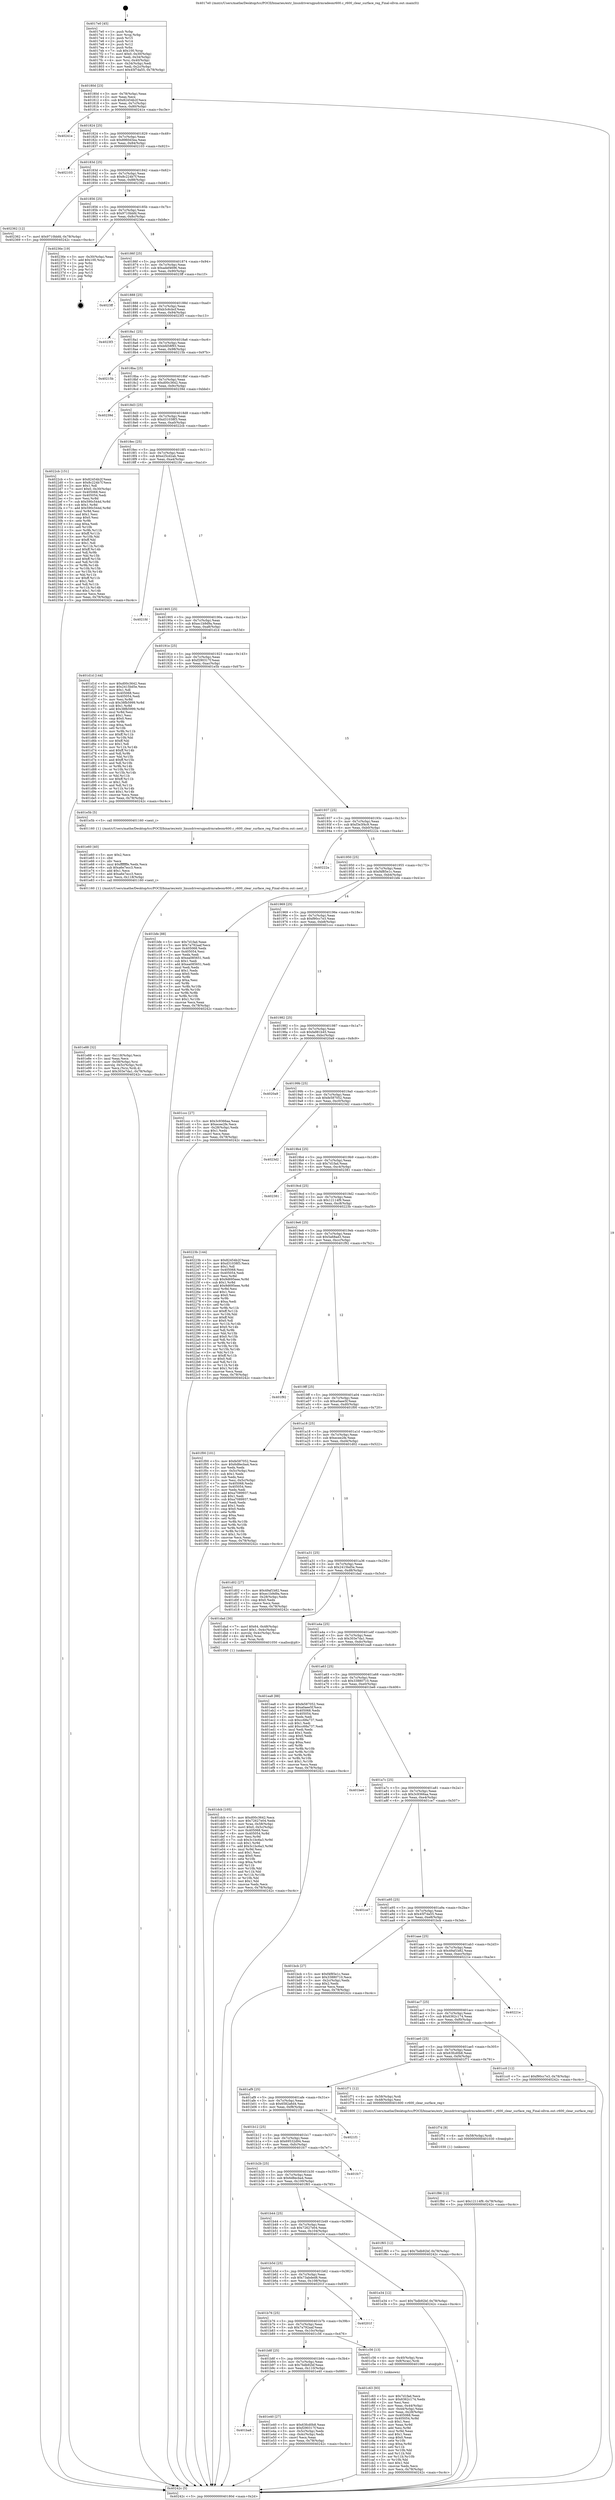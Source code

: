 digraph "0x4017e0" {
  label = "0x4017e0 (/mnt/c/Users/mathe/Desktop/tcc/POCII/binaries/extr_linuxdriversgpudrmradeonr600.c_r600_clear_surface_reg_Final-ollvm.out::main(0))"
  labelloc = "t"
  node[shape=record]

  Entry [label="",width=0.3,height=0.3,shape=circle,fillcolor=black,style=filled]
  "0x40180d" [label="{
     0x40180d [23]\l
     | [instrs]\l
     &nbsp;&nbsp;0x40180d \<+3\>: mov -0x78(%rbp),%eax\l
     &nbsp;&nbsp;0x401810 \<+2\>: mov %eax,%ecx\l
     &nbsp;&nbsp;0x401812 \<+6\>: sub $0x82454b2f,%ecx\l
     &nbsp;&nbsp;0x401818 \<+3\>: mov %eax,-0x7c(%rbp)\l
     &nbsp;&nbsp;0x40181b \<+3\>: mov %ecx,-0x80(%rbp)\l
     &nbsp;&nbsp;0x40181e \<+6\>: je 000000000040241e \<main+0xc3e\>\l
  }"]
  "0x40241e" [label="{
     0x40241e\l
  }", style=dashed]
  "0x401824" [label="{
     0x401824 [25]\l
     | [instrs]\l
     &nbsp;&nbsp;0x401824 \<+5\>: jmp 0000000000401829 \<main+0x49\>\l
     &nbsp;&nbsp;0x401829 \<+3\>: mov -0x7c(%rbp),%eax\l
     &nbsp;&nbsp;0x40182c \<+5\>: sub $0x8960d3ea,%eax\l
     &nbsp;&nbsp;0x401831 \<+6\>: mov %eax,-0x84(%rbp)\l
     &nbsp;&nbsp;0x401837 \<+6\>: je 0000000000402103 \<main+0x923\>\l
  }"]
  Exit [label="",width=0.3,height=0.3,shape=circle,fillcolor=black,style=filled,peripheries=2]
  "0x402103" [label="{
     0x402103\l
  }", style=dashed]
  "0x40183d" [label="{
     0x40183d [25]\l
     | [instrs]\l
     &nbsp;&nbsp;0x40183d \<+5\>: jmp 0000000000401842 \<main+0x62\>\l
     &nbsp;&nbsp;0x401842 \<+3\>: mov -0x7c(%rbp),%eax\l
     &nbsp;&nbsp;0x401845 \<+5\>: sub $0x8c224b7f,%eax\l
     &nbsp;&nbsp;0x40184a \<+6\>: mov %eax,-0x88(%rbp)\l
     &nbsp;&nbsp;0x401850 \<+6\>: je 0000000000402362 \<main+0xb82\>\l
  }"]
  "0x401f86" [label="{
     0x401f86 [12]\l
     | [instrs]\l
     &nbsp;&nbsp;0x401f86 \<+7\>: movl $0x12114f9,-0x78(%rbp)\l
     &nbsp;&nbsp;0x401f8d \<+5\>: jmp 000000000040242c \<main+0xc4c\>\l
  }"]
  "0x402362" [label="{
     0x402362 [12]\l
     | [instrs]\l
     &nbsp;&nbsp;0x402362 \<+7\>: movl $0x9710bbfd,-0x78(%rbp)\l
     &nbsp;&nbsp;0x402369 \<+5\>: jmp 000000000040242c \<main+0xc4c\>\l
  }"]
  "0x401856" [label="{
     0x401856 [25]\l
     | [instrs]\l
     &nbsp;&nbsp;0x401856 \<+5\>: jmp 000000000040185b \<main+0x7b\>\l
     &nbsp;&nbsp;0x40185b \<+3\>: mov -0x7c(%rbp),%eax\l
     &nbsp;&nbsp;0x40185e \<+5\>: sub $0x9710bbfd,%eax\l
     &nbsp;&nbsp;0x401863 \<+6\>: mov %eax,-0x8c(%rbp)\l
     &nbsp;&nbsp;0x401869 \<+6\>: je 000000000040236e \<main+0xb8e\>\l
  }"]
  "0x401f7d" [label="{
     0x401f7d [9]\l
     | [instrs]\l
     &nbsp;&nbsp;0x401f7d \<+4\>: mov -0x58(%rbp),%rdi\l
     &nbsp;&nbsp;0x401f81 \<+5\>: call 0000000000401030 \<free@plt\>\l
     | [calls]\l
     &nbsp;&nbsp;0x401030 \{1\} (unknown)\l
  }"]
  "0x40236e" [label="{
     0x40236e [19]\l
     | [instrs]\l
     &nbsp;&nbsp;0x40236e \<+3\>: mov -0x30(%rbp),%eax\l
     &nbsp;&nbsp;0x402371 \<+7\>: add $0x100,%rsp\l
     &nbsp;&nbsp;0x402378 \<+1\>: pop %rbx\l
     &nbsp;&nbsp;0x402379 \<+2\>: pop %r12\l
     &nbsp;&nbsp;0x40237b \<+2\>: pop %r14\l
     &nbsp;&nbsp;0x40237d \<+2\>: pop %r15\l
     &nbsp;&nbsp;0x40237f \<+1\>: pop %rbp\l
     &nbsp;&nbsp;0x402380 \<+1\>: ret\l
  }"]
  "0x40186f" [label="{
     0x40186f [25]\l
     | [instrs]\l
     &nbsp;&nbsp;0x40186f \<+5\>: jmp 0000000000401874 \<main+0x94\>\l
     &nbsp;&nbsp;0x401874 \<+3\>: mov -0x7c(%rbp),%eax\l
     &nbsp;&nbsp;0x401877 \<+5\>: sub $0xadef4696,%eax\l
     &nbsp;&nbsp;0x40187c \<+6\>: mov %eax,-0x90(%rbp)\l
     &nbsp;&nbsp;0x401882 \<+6\>: je 00000000004023ff \<main+0xc1f\>\l
  }"]
  "0x401e88" [label="{
     0x401e88 [32]\l
     | [instrs]\l
     &nbsp;&nbsp;0x401e88 \<+6\>: mov -0x118(%rbp),%ecx\l
     &nbsp;&nbsp;0x401e8e \<+3\>: imul %eax,%ecx\l
     &nbsp;&nbsp;0x401e91 \<+4\>: mov -0x58(%rbp),%rsi\l
     &nbsp;&nbsp;0x401e95 \<+4\>: movslq -0x5c(%rbp),%rdi\l
     &nbsp;&nbsp;0x401e99 \<+3\>: mov %ecx,(%rsi,%rdi,4)\l
     &nbsp;&nbsp;0x401e9c \<+7\>: movl $0x303e7da1,-0x78(%rbp)\l
     &nbsp;&nbsp;0x401ea3 \<+5\>: jmp 000000000040242c \<main+0xc4c\>\l
  }"]
  "0x4023ff" [label="{
     0x4023ff\l
  }", style=dashed]
  "0x401888" [label="{
     0x401888 [25]\l
     | [instrs]\l
     &nbsp;&nbsp;0x401888 \<+5\>: jmp 000000000040188d \<main+0xad\>\l
     &nbsp;&nbsp;0x40188d \<+3\>: mov -0x7c(%rbp),%eax\l
     &nbsp;&nbsp;0x401890 \<+5\>: sub $0xb3c6cbcf,%eax\l
     &nbsp;&nbsp;0x401895 \<+6\>: mov %eax,-0x94(%rbp)\l
     &nbsp;&nbsp;0x40189b \<+6\>: je 00000000004023f3 \<main+0xc13\>\l
  }"]
  "0x401e60" [label="{
     0x401e60 [40]\l
     | [instrs]\l
     &nbsp;&nbsp;0x401e60 \<+5\>: mov $0x2,%ecx\l
     &nbsp;&nbsp;0x401e65 \<+1\>: cltd\l
     &nbsp;&nbsp;0x401e66 \<+2\>: idiv %ecx\l
     &nbsp;&nbsp;0x401e68 \<+6\>: imul $0xfffffffe,%edx,%ecx\l
     &nbsp;&nbsp;0x401e6e \<+6\>: sub $0xa6e7ecc3,%ecx\l
     &nbsp;&nbsp;0x401e74 \<+3\>: add $0x1,%ecx\l
     &nbsp;&nbsp;0x401e77 \<+6\>: add $0xa6e7ecc3,%ecx\l
     &nbsp;&nbsp;0x401e7d \<+6\>: mov %ecx,-0x118(%rbp)\l
     &nbsp;&nbsp;0x401e83 \<+5\>: call 0000000000401160 \<next_i\>\l
     | [calls]\l
     &nbsp;&nbsp;0x401160 \{1\} (/mnt/c/Users/mathe/Desktop/tcc/POCII/binaries/extr_linuxdriversgpudrmradeonr600.c_r600_clear_surface_reg_Final-ollvm.out::next_i)\l
  }"]
  "0x4023f3" [label="{
     0x4023f3\l
  }", style=dashed]
  "0x4018a1" [label="{
     0x4018a1 [25]\l
     | [instrs]\l
     &nbsp;&nbsp;0x4018a1 \<+5\>: jmp 00000000004018a6 \<main+0xc6\>\l
     &nbsp;&nbsp;0x4018a6 \<+3\>: mov -0x7c(%rbp),%eax\l
     &nbsp;&nbsp;0x4018a9 \<+5\>: sub $0xbfd58f93,%eax\l
     &nbsp;&nbsp;0x4018ae \<+6\>: mov %eax,-0x98(%rbp)\l
     &nbsp;&nbsp;0x4018b4 \<+6\>: je 000000000040215b \<main+0x97b\>\l
  }"]
  "0x401ba8" [label="{
     0x401ba8\l
  }", style=dashed]
  "0x40215b" [label="{
     0x40215b\l
  }", style=dashed]
  "0x4018ba" [label="{
     0x4018ba [25]\l
     | [instrs]\l
     &nbsp;&nbsp;0x4018ba \<+5\>: jmp 00000000004018bf \<main+0xdf\>\l
     &nbsp;&nbsp;0x4018bf \<+3\>: mov -0x7c(%rbp),%eax\l
     &nbsp;&nbsp;0x4018c2 \<+5\>: sub $0xd00c3642,%eax\l
     &nbsp;&nbsp;0x4018c7 \<+6\>: mov %eax,-0x9c(%rbp)\l
     &nbsp;&nbsp;0x4018cd \<+6\>: je 000000000040239d \<main+0xbbd\>\l
  }"]
  "0x401e40" [label="{
     0x401e40 [27]\l
     | [instrs]\l
     &nbsp;&nbsp;0x401e40 \<+5\>: mov $0x63fcd0b8,%eax\l
     &nbsp;&nbsp;0x401e45 \<+5\>: mov $0xf290317f,%ecx\l
     &nbsp;&nbsp;0x401e4a \<+3\>: mov -0x5c(%rbp),%edx\l
     &nbsp;&nbsp;0x401e4d \<+3\>: cmp -0x4c(%rbp),%edx\l
     &nbsp;&nbsp;0x401e50 \<+3\>: cmovl %ecx,%eax\l
     &nbsp;&nbsp;0x401e53 \<+3\>: mov %eax,-0x78(%rbp)\l
     &nbsp;&nbsp;0x401e56 \<+5\>: jmp 000000000040242c \<main+0xc4c\>\l
  }"]
  "0x40239d" [label="{
     0x40239d\l
  }", style=dashed]
  "0x4018d3" [label="{
     0x4018d3 [25]\l
     | [instrs]\l
     &nbsp;&nbsp;0x4018d3 \<+5\>: jmp 00000000004018d8 \<main+0xf8\>\l
     &nbsp;&nbsp;0x4018d8 \<+3\>: mov -0x7c(%rbp),%eax\l
     &nbsp;&nbsp;0x4018db \<+5\>: sub $0xd31038f3,%eax\l
     &nbsp;&nbsp;0x4018e0 \<+6\>: mov %eax,-0xa0(%rbp)\l
     &nbsp;&nbsp;0x4018e6 \<+6\>: je 00000000004022cb \<main+0xaeb\>\l
  }"]
  "0x401dcb" [label="{
     0x401dcb [105]\l
     | [instrs]\l
     &nbsp;&nbsp;0x401dcb \<+5\>: mov $0xd00c3642,%ecx\l
     &nbsp;&nbsp;0x401dd0 \<+5\>: mov $0x72627e04,%edx\l
     &nbsp;&nbsp;0x401dd5 \<+4\>: mov %rax,-0x58(%rbp)\l
     &nbsp;&nbsp;0x401dd9 \<+7\>: movl $0x0,-0x5c(%rbp)\l
     &nbsp;&nbsp;0x401de0 \<+7\>: mov 0x405068,%esi\l
     &nbsp;&nbsp;0x401de7 \<+8\>: mov 0x405054,%r8d\l
     &nbsp;&nbsp;0x401def \<+3\>: mov %esi,%r9d\l
     &nbsp;&nbsp;0x401df2 \<+7\>: sub $0x3c1bc6a3,%r9d\l
     &nbsp;&nbsp;0x401df9 \<+4\>: sub $0x1,%r9d\l
     &nbsp;&nbsp;0x401dfd \<+7\>: add $0x3c1bc6a3,%r9d\l
     &nbsp;&nbsp;0x401e04 \<+4\>: imul %r9d,%esi\l
     &nbsp;&nbsp;0x401e08 \<+3\>: and $0x1,%esi\l
     &nbsp;&nbsp;0x401e0b \<+3\>: cmp $0x0,%esi\l
     &nbsp;&nbsp;0x401e0e \<+4\>: sete %r10b\l
     &nbsp;&nbsp;0x401e12 \<+4\>: cmp $0xa,%r8d\l
     &nbsp;&nbsp;0x401e16 \<+4\>: setl %r11b\l
     &nbsp;&nbsp;0x401e1a \<+3\>: mov %r10b,%bl\l
     &nbsp;&nbsp;0x401e1d \<+3\>: and %r11b,%bl\l
     &nbsp;&nbsp;0x401e20 \<+3\>: xor %r11b,%r10b\l
     &nbsp;&nbsp;0x401e23 \<+3\>: or %r10b,%bl\l
     &nbsp;&nbsp;0x401e26 \<+3\>: test $0x1,%bl\l
     &nbsp;&nbsp;0x401e29 \<+3\>: cmovne %edx,%ecx\l
     &nbsp;&nbsp;0x401e2c \<+3\>: mov %ecx,-0x78(%rbp)\l
     &nbsp;&nbsp;0x401e2f \<+5\>: jmp 000000000040242c \<main+0xc4c\>\l
  }"]
  "0x4022cb" [label="{
     0x4022cb [151]\l
     | [instrs]\l
     &nbsp;&nbsp;0x4022cb \<+5\>: mov $0x82454b2f,%eax\l
     &nbsp;&nbsp;0x4022d0 \<+5\>: mov $0x8c224b7f,%ecx\l
     &nbsp;&nbsp;0x4022d5 \<+2\>: mov $0x1,%dl\l
     &nbsp;&nbsp;0x4022d7 \<+7\>: movl $0x0,-0x30(%rbp)\l
     &nbsp;&nbsp;0x4022de \<+7\>: mov 0x405068,%esi\l
     &nbsp;&nbsp;0x4022e5 \<+7\>: mov 0x405054,%edi\l
     &nbsp;&nbsp;0x4022ec \<+3\>: mov %esi,%r8d\l
     &nbsp;&nbsp;0x4022ef \<+7\>: sub $0x590c544d,%r8d\l
     &nbsp;&nbsp;0x4022f6 \<+4\>: sub $0x1,%r8d\l
     &nbsp;&nbsp;0x4022fa \<+7\>: add $0x590c544d,%r8d\l
     &nbsp;&nbsp;0x402301 \<+4\>: imul %r8d,%esi\l
     &nbsp;&nbsp;0x402305 \<+3\>: and $0x1,%esi\l
     &nbsp;&nbsp;0x402308 \<+3\>: cmp $0x0,%esi\l
     &nbsp;&nbsp;0x40230b \<+4\>: sete %r9b\l
     &nbsp;&nbsp;0x40230f \<+3\>: cmp $0xa,%edi\l
     &nbsp;&nbsp;0x402312 \<+4\>: setl %r10b\l
     &nbsp;&nbsp;0x402316 \<+3\>: mov %r9b,%r11b\l
     &nbsp;&nbsp;0x402319 \<+4\>: xor $0xff,%r11b\l
     &nbsp;&nbsp;0x40231d \<+3\>: mov %r10b,%bl\l
     &nbsp;&nbsp;0x402320 \<+3\>: xor $0xff,%bl\l
     &nbsp;&nbsp;0x402323 \<+3\>: xor $0x1,%dl\l
     &nbsp;&nbsp;0x402326 \<+3\>: mov %r11b,%r14b\l
     &nbsp;&nbsp;0x402329 \<+4\>: and $0xff,%r14b\l
     &nbsp;&nbsp;0x40232d \<+3\>: and %dl,%r9b\l
     &nbsp;&nbsp;0x402330 \<+3\>: mov %bl,%r15b\l
     &nbsp;&nbsp;0x402333 \<+4\>: and $0xff,%r15b\l
     &nbsp;&nbsp;0x402337 \<+3\>: and %dl,%r10b\l
     &nbsp;&nbsp;0x40233a \<+3\>: or %r9b,%r14b\l
     &nbsp;&nbsp;0x40233d \<+3\>: or %r10b,%r15b\l
     &nbsp;&nbsp;0x402340 \<+3\>: xor %r15b,%r14b\l
     &nbsp;&nbsp;0x402343 \<+3\>: or %bl,%r11b\l
     &nbsp;&nbsp;0x402346 \<+4\>: xor $0xff,%r11b\l
     &nbsp;&nbsp;0x40234a \<+3\>: or $0x1,%dl\l
     &nbsp;&nbsp;0x40234d \<+3\>: and %dl,%r11b\l
     &nbsp;&nbsp;0x402350 \<+3\>: or %r11b,%r14b\l
     &nbsp;&nbsp;0x402353 \<+4\>: test $0x1,%r14b\l
     &nbsp;&nbsp;0x402357 \<+3\>: cmovne %ecx,%eax\l
     &nbsp;&nbsp;0x40235a \<+3\>: mov %eax,-0x78(%rbp)\l
     &nbsp;&nbsp;0x40235d \<+5\>: jmp 000000000040242c \<main+0xc4c\>\l
  }"]
  "0x4018ec" [label="{
     0x4018ec [25]\l
     | [instrs]\l
     &nbsp;&nbsp;0x4018ec \<+5\>: jmp 00000000004018f1 \<main+0x111\>\l
     &nbsp;&nbsp;0x4018f1 \<+3\>: mov -0x7c(%rbp),%eax\l
     &nbsp;&nbsp;0x4018f4 \<+5\>: sub $0xe25cd2ab,%eax\l
     &nbsp;&nbsp;0x4018f9 \<+6\>: mov %eax,-0xa4(%rbp)\l
     &nbsp;&nbsp;0x4018ff \<+6\>: je 00000000004021fd \<main+0xa1d\>\l
  }"]
  "0x401c63" [label="{
     0x401c63 [93]\l
     | [instrs]\l
     &nbsp;&nbsp;0x401c63 \<+5\>: mov $0x7d1fad,%ecx\l
     &nbsp;&nbsp;0x401c68 \<+5\>: mov $0x6362c174,%edx\l
     &nbsp;&nbsp;0x401c6d \<+2\>: xor %esi,%esi\l
     &nbsp;&nbsp;0x401c6f \<+3\>: mov %eax,-0x44(%rbp)\l
     &nbsp;&nbsp;0x401c72 \<+3\>: mov -0x44(%rbp),%eax\l
     &nbsp;&nbsp;0x401c75 \<+3\>: mov %eax,-0x28(%rbp)\l
     &nbsp;&nbsp;0x401c78 \<+7\>: mov 0x405068,%eax\l
     &nbsp;&nbsp;0x401c7f \<+8\>: mov 0x405054,%r8d\l
     &nbsp;&nbsp;0x401c87 \<+3\>: sub $0x1,%esi\l
     &nbsp;&nbsp;0x401c8a \<+3\>: mov %eax,%r9d\l
     &nbsp;&nbsp;0x401c8d \<+3\>: add %esi,%r9d\l
     &nbsp;&nbsp;0x401c90 \<+4\>: imul %r9d,%eax\l
     &nbsp;&nbsp;0x401c94 \<+3\>: and $0x1,%eax\l
     &nbsp;&nbsp;0x401c97 \<+3\>: cmp $0x0,%eax\l
     &nbsp;&nbsp;0x401c9a \<+4\>: sete %r10b\l
     &nbsp;&nbsp;0x401c9e \<+4\>: cmp $0xa,%r8d\l
     &nbsp;&nbsp;0x401ca2 \<+4\>: setl %r11b\l
     &nbsp;&nbsp;0x401ca6 \<+3\>: mov %r10b,%bl\l
     &nbsp;&nbsp;0x401ca9 \<+3\>: and %r11b,%bl\l
     &nbsp;&nbsp;0x401cac \<+3\>: xor %r11b,%r10b\l
     &nbsp;&nbsp;0x401caf \<+3\>: or %r10b,%bl\l
     &nbsp;&nbsp;0x401cb2 \<+3\>: test $0x1,%bl\l
     &nbsp;&nbsp;0x401cb5 \<+3\>: cmovne %edx,%ecx\l
     &nbsp;&nbsp;0x401cb8 \<+3\>: mov %ecx,-0x78(%rbp)\l
     &nbsp;&nbsp;0x401cbb \<+5\>: jmp 000000000040242c \<main+0xc4c\>\l
  }"]
  "0x4021fd" [label="{
     0x4021fd\l
  }", style=dashed]
  "0x401905" [label="{
     0x401905 [25]\l
     | [instrs]\l
     &nbsp;&nbsp;0x401905 \<+5\>: jmp 000000000040190a \<main+0x12a\>\l
     &nbsp;&nbsp;0x40190a \<+3\>: mov -0x7c(%rbp),%eax\l
     &nbsp;&nbsp;0x40190d \<+5\>: sub $0xec1b9d9a,%eax\l
     &nbsp;&nbsp;0x401912 \<+6\>: mov %eax,-0xa8(%rbp)\l
     &nbsp;&nbsp;0x401918 \<+6\>: je 0000000000401d1d \<main+0x53d\>\l
  }"]
  "0x401b8f" [label="{
     0x401b8f [25]\l
     | [instrs]\l
     &nbsp;&nbsp;0x401b8f \<+5\>: jmp 0000000000401b94 \<main+0x3b4\>\l
     &nbsp;&nbsp;0x401b94 \<+3\>: mov -0x7c(%rbp),%eax\l
     &nbsp;&nbsp;0x401b97 \<+5\>: sub $0x7bdb92bf,%eax\l
     &nbsp;&nbsp;0x401b9c \<+6\>: mov %eax,-0x110(%rbp)\l
     &nbsp;&nbsp;0x401ba2 \<+6\>: je 0000000000401e40 \<main+0x660\>\l
  }"]
  "0x401d1d" [label="{
     0x401d1d [144]\l
     | [instrs]\l
     &nbsp;&nbsp;0x401d1d \<+5\>: mov $0xd00c3642,%eax\l
     &nbsp;&nbsp;0x401d22 \<+5\>: mov $0x2415bd5e,%ecx\l
     &nbsp;&nbsp;0x401d27 \<+2\>: mov $0x1,%dl\l
     &nbsp;&nbsp;0x401d29 \<+7\>: mov 0x405068,%esi\l
     &nbsp;&nbsp;0x401d30 \<+7\>: mov 0x405054,%edi\l
     &nbsp;&nbsp;0x401d37 \<+3\>: mov %esi,%r8d\l
     &nbsp;&nbsp;0x401d3a \<+7\>: sub $0x38fb5999,%r8d\l
     &nbsp;&nbsp;0x401d41 \<+4\>: sub $0x1,%r8d\l
     &nbsp;&nbsp;0x401d45 \<+7\>: add $0x38fb5999,%r8d\l
     &nbsp;&nbsp;0x401d4c \<+4\>: imul %r8d,%esi\l
     &nbsp;&nbsp;0x401d50 \<+3\>: and $0x1,%esi\l
     &nbsp;&nbsp;0x401d53 \<+3\>: cmp $0x0,%esi\l
     &nbsp;&nbsp;0x401d56 \<+4\>: sete %r9b\l
     &nbsp;&nbsp;0x401d5a \<+3\>: cmp $0xa,%edi\l
     &nbsp;&nbsp;0x401d5d \<+4\>: setl %r10b\l
     &nbsp;&nbsp;0x401d61 \<+3\>: mov %r9b,%r11b\l
     &nbsp;&nbsp;0x401d64 \<+4\>: xor $0xff,%r11b\l
     &nbsp;&nbsp;0x401d68 \<+3\>: mov %r10b,%bl\l
     &nbsp;&nbsp;0x401d6b \<+3\>: xor $0xff,%bl\l
     &nbsp;&nbsp;0x401d6e \<+3\>: xor $0x1,%dl\l
     &nbsp;&nbsp;0x401d71 \<+3\>: mov %r11b,%r14b\l
     &nbsp;&nbsp;0x401d74 \<+4\>: and $0xff,%r14b\l
     &nbsp;&nbsp;0x401d78 \<+3\>: and %dl,%r9b\l
     &nbsp;&nbsp;0x401d7b \<+3\>: mov %bl,%r15b\l
     &nbsp;&nbsp;0x401d7e \<+4\>: and $0xff,%r15b\l
     &nbsp;&nbsp;0x401d82 \<+3\>: and %dl,%r10b\l
     &nbsp;&nbsp;0x401d85 \<+3\>: or %r9b,%r14b\l
     &nbsp;&nbsp;0x401d88 \<+3\>: or %r10b,%r15b\l
     &nbsp;&nbsp;0x401d8b \<+3\>: xor %r15b,%r14b\l
     &nbsp;&nbsp;0x401d8e \<+3\>: or %bl,%r11b\l
     &nbsp;&nbsp;0x401d91 \<+4\>: xor $0xff,%r11b\l
     &nbsp;&nbsp;0x401d95 \<+3\>: or $0x1,%dl\l
     &nbsp;&nbsp;0x401d98 \<+3\>: and %dl,%r11b\l
     &nbsp;&nbsp;0x401d9b \<+3\>: or %r11b,%r14b\l
     &nbsp;&nbsp;0x401d9e \<+4\>: test $0x1,%r14b\l
     &nbsp;&nbsp;0x401da2 \<+3\>: cmovne %ecx,%eax\l
     &nbsp;&nbsp;0x401da5 \<+3\>: mov %eax,-0x78(%rbp)\l
     &nbsp;&nbsp;0x401da8 \<+5\>: jmp 000000000040242c \<main+0xc4c\>\l
  }"]
  "0x40191e" [label="{
     0x40191e [25]\l
     | [instrs]\l
     &nbsp;&nbsp;0x40191e \<+5\>: jmp 0000000000401923 \<main+0x143\>\l
     &nbsp;&nbsp;0x401923 \<+3\>: mov -0x7c(%rbp),%eax\l
     &nbsp;&nbsp;0x401926 \<+5\>: sub $0xf290317f,%eax\l
     &nbsp;&nbsp;0x40192b \<+6\>: mov %eax,-0xac(%rbp)\l
     &nbsp;&nbsp;0x401931 \<+6\>: je 0000000000401e5b \<main+0x67b\>\l
  }"]
  "0x401c56" [label="{
     0x401c56 [13]\l
     | [instrs]\l
     &nbsp;&nbsp;0x401c56 \<+4\>: mov -0x40(%rbp),%rax\l
     &nbsp;&nbsp;0x401c5a \<+4\>: mov 0x8(%rax),%rdi\l
     &nbsp;&nbsp;0x401c5e \<+5\>: call 0000000000401060 \<atoi@plt\>\l
     | [calls]\l
     &nbsp;&nbsp;0x401060 \{1\} (unknown)\l
  }"]
  "0x401e5b" [label="{
     0x401e5b [5]\l
     | [instrs]\l
     &nbsp;&nbsp;0x401e5b \<+5\>: call 0000000000401160 \<next_i\>\l
     | [calls]\l
     &nbsp;&nbsp;0x401160 \{1\} (/mnt/c/Users/mathe/Desktop/tcc/POCII/binaries/extr_linuxdriversgpudrmradeonr600.c_r600_clear_surface_reg_Final-ollvm.out::next_i)\l
  }"]
  "0x401937" [label="{
     0x401937 [25]\l
     | [instrs]\l
     &nbsp;&nbsp;0x401937 \<+5\>: jmp 000000000040193c \<main+0x15c\>\l
     &nbsp;&nbsp;0x40193c \<+3\>: mov -0x7c(%rbp),%eax\l
     &nbsp;&nbsp;0x40193f \<+5\>: sub $0xf3e3f4c9,%eax\l
     &nbsp;&nbsp;0x401944 \<+6\>: mov %eax,-0xb0(%rbp)\l
     &nbsp;&nbsp;0x40194a \<+6\>: je 000000000040222a \<main+0xa4a\>\l
  }"]
  "0x401b76" [label="{
     0x401b76 [25]\l
     | [instrs]\l
     &nbsp;&nbsp;0x401b76 \<+5\>: jmp 0000000000401b7b \<main+0x39b\>\l
     &nbsp;&nbsp;0x401b7b \<+3\>: mov -0x7c(%rbp),%eax\l
     &nbsp;&nbsp;0x401b7e \<+5\>: sub $0x7a792aaf,%eax\l
     &nbsp;&nbsp;0x401b83 \<+6\>: mov %eax,-0x10c(%rbp)\l
     &nbsp;&nbsp;0x401b89 \<+6\>: je 0000000000401c56 \<main+0x476\>\l
  }"]
  "0x40222a" [label="{
     0x40222a\l
  }", style=dashed]
  "0x401950" [label="{
     0x401950 [25]\l
     | [instrs]\l
     &nbsp;&nbsp;0x401950 \<+5\>: jmp 0000000000401955 \<main+0x175\>\l
     &nbsp;&nbsp;0x401955 \<+3\>: mov -0x7c(%rbp),%eax\l
     &nbsp;&nbsp;0x401958 \<+5\>: sub $0xf4f85e1c,%eax\l
     &nbsp;&nbsp;0x40195d \<+6\>: mov %eax,-0xb4(%rbp)\l
     &nbsp;&nbsp;0x401963 \<+6\>: je 0000000000401bfe \<main+0x41e\>\l
  }"]
  "0x40201f" [label="{
     0x40201f\l
  }", style=dashed]
  "0x401bfe" [label="{
     0x401bfe [88]\l
     | [instrs]\l
     &nbsp;&nbsp;0x401bfe \<+5\>: mov $0x7d1fad,%eax\l
     &nbsp;&nbsp;0x401c03 \<+5\>: mov $0x7a792aaf,%ecx\l
     &nbsp;&nbsp;0x401c08 \<+7\>: mov 0x405068,%edx\l
     &nbsp;&nbsp;0x401c0f \<+7\>: mov 0x405054,%esi\l
     &nbsp;&nbsp;0x401c16 \<+2\>: mov %edx,%edi\l
     &nbsp;&nbsp;0x401c18 \<+6\>: sub $0xea085651,%edi\l
     &nbsp;&nbsp;0x401c1e \<+3\>: sub $0x1,%edi\l
     &nbsp;&nbsp;0x401c21 \<+6\>: add $0xea085651,%edi\l
     &nbsp;&nbsp;0x401c27 \<+3\>: imul %edi,%edx\l
     &nbsp;&nbsp;0x401c2a \<+3\>: and $0x1,%edx\l
     &nbsp;&nbsp;0x401c2d \<+3\>: cmp $0x0,%edx\l
     &nbsp;&nbsp;0x401c30 \<+4\>: sete %r8b\l
     &nbsp;&nbsp;0x401c34 \<+3\>: cmp $0xa,%esi\l
     &nbsp;&nbsp;0x401c37 \<+4\>: setl %r9b\l
     &nbsp;&nbsp;0x401c3b \<+3\>: mov %r8b,%r10b\l
     &nbsp;&nbsp;0x401c3e \<+3\>: and %r9b,%r10b\l
     &nbsp;&nbsp;0x401c41 \<+3\>: xor %r9b,%r8b\l
     &nbsp;&nbsp;0x401c44 \<+3\>: or %r8b,%r10b\l
     &nbsp;&nbsp;0x401c47 \<+4\>: test $0x1,%r10b\l
     &nbsp;&nbsp;0x401c4b \<+3\>: cmovne %ecx,%eax\l
     &nbsp;&nbsp;0x401c4e \<+3\>: mov %eax,-0x78(%rbp)\l
     &nbsp;&nbsp;0x401c51 \<+5\>: jmp 000000000040242c \<main+0xc4c\>\l
  }"]
  "0x401969" [label="{
     0x401969 [25]\l
     | [instrs]\l
     &nbsp;&nbsp;0x401969 \<+5\>: jmp 000000000040196e \<main+0x18e\>\l
     &nbsp;&nbsp;0x40196e \<+3\>: mov -0x7c(%rbp),%eax\l
     &nbsp;&nbsp;0x401971 \<+5\>: sub $0xf90cc7e3,%eax\l
     &nbsp;&nbsp;0x401976 \<+6\>: mov %eax,-0xb8(%rbp)\l
     &nbsp;&nbsp;0x40197c \<+6\>: je 0000000000401ccc \<main+0x4ec\>\l
  }"]
  "0x401b5d" [label="{
     0x401b5d [25]\l
     | [instrs]\l
     &nbsp;&nbsp;0x401b5d \<+5\>: jmp 0000000000401b62 \<main+0x382\>\l
     &nbsp;&nbsp;0x401b62 \<+3\>: mov -0x7c(%rbp),%eax\l
     &nbsp;&nbsp;0x401b65 \<+5\>: sub $0x73abded8,%eax\l
     &nbsp;&nbsp;0x401b6a \<+6\>: mov %eax,-0x108(%rbp)\l
     &nbsp;&nbsp;0x401b70 \<+6\>: je 000000000040201f \<main+0x83f\>\l
  }"]
  "0x401ccc" [label="{
     0x401ccc [27]\l
     | [instrs]\l
     &nbsp;&nbsp;0x401ccc \<+5\>: mov $0x3c9366aa,%eax\l
     &nbsp;&nbsp;0x401cd1 \<+5\>: mov $0xecee2fe,%ecx\l
     &nbsp;&nbsp;0x401cd6 \<+3\>: mov -0x28(%rbp),%edx\l
     &nbsp;&nbsp;0x401cd9 \<+3\>: cmp $0x1,%edx\l
     &nbsp;&nbsp;0x401cdc \<+3\>: cmovl %ecx,%eax\l
     &nbsp;&nbsp;0x401cdf \<+3\>: mov %eax,-0x78(%rbp)\l
     &nbsp;&nbsp;0x401ce2 \<+5\>: jmp 000000000040242c \<main+0xc4c\>\l
  }"]
  "0x401982" [label="{
     0x401982 [25]\l
     | [instrs]\l
     &nbsp;&nbsp;0x401982 \<+5\>: jmp 0000000000401987 \<main+0x1a7\>\l
     &nbsp;&nbsp;0x401987 \<+3\>: mov -0x7c(%rbp),%eax\l
     &nbsp;&nbsp;0x40198a \<+5\>: sub $0xfa981b45,%eax\l
     &nbsp;&nbsp;0x40198f \<+6\>: mov %eax,-0xbc(%rbp)\l
     &nbsp;&nbsp;0x401995 \<+6\>: je 00000000004020a9 \<main+0x8c9\>\l
  }"]
  "0x401e34" [label="{
     0x401e34 [12]\l
     | [instrs]\l
     &nbsp;&nbsp;0x401e34 \<+7\>: movl $0x7bdb92bf,-0x78(%rbp)\l
     &nbsp;&nbsp;0x401e3b \<+5\>: jmp 000000000040242c \<main+0xc4c\>\l
  }"]
  "0x4020a9" [label="{
     0x4020a9\l
  }", style=dashed]
  "0x40199b" [label="{
     0x40199b [25]\l
     | [instrs]\l
     &nbsp;&nbsp;0x40199b \<+5\>: jmp 00000000004019a0 \<main+0x1c0\>\l
     &nbsp;&nbsp;0x4019a0 \<+3\>: mov -0x7c(%rbp),%eax\l
     &nbsp;&nbsp;0x4019a3 \<+5\>: sub $0xfe587052,%eax\l
     &nbsp;&nbsp;0x4019a8 \<+6\>: mov %eax,-0xc0(%rbp)\l
     &nbsp;&nbsp;0x4019ae \<+6\>: je 00000000004023d2 \<main+0xbf2\>\l
  }"]
  "0x401b44" [label="{
     0x401b44 [25]\l
     | [instrs]\l
     &nbsp;&nbsp;0x401b44 \<+5\>: jmp 0000000000401b49 \<main+0x369\>\l
     &nbsp;&nbsp;0x401b49 \<+3\>: mov -0x7c(%rbp),%eax\l
     &nbsp;&nbsp;0x401b4c \<+5\>: sub $0x72627e04,%eax\l
     &nbsp;&nbsp;0x401b51 \<+6\>: mov %eax,-0x104(%rbp)\l
     &nbsp;&nbsp;0x401b57 \<+6\>: je 0000000000401e34 \<main+0x654\>\l
  }"]
  "0x4023d2" [label="{
     0x4023d2\l
  }", style=dashed]
  "0x4019b4" [label="{
     0x4019b4 [25]\l
     | [instrs]\l
     &nbsp;&nbsp;0x4019b4 \<+5\>: jmp 00000000004019b9 \<main+0x1d9\>\l
     &nbsp;&nbsp;0x4019b9 \<+3\>: mov -0x7c(%rbp),%eax\l
     &nbsp;&nbsp;0x4019bc \<+5\>: sub $0x7d1fad,%eax\l
     &nbsp;&nbsp;0x4019c1 \<+6\>: mov %eax,-0xc4(%rbp)\l
     &nbsp;&nbsp;0x4019c7 \<+6\>: je 0000000000402381 \<main+0xba1\>\l
  }"]
  "0x401f65" [label="{
     0x401f65 [12]\l
     | [instrs]\l
     &nbsp;&nbsp;0x401f65 \<+7\>: movl $0x7bdb92bf,-0x78(%rbp)\l
     &nbsp;&nbsp;0x401f6c \<+5\>: jmp 000000000040242c \<main+0xc4c\>\l
  }"]
  "0x402381" [label="{
     0x402381\l
  }", style=dashed]
  "0x4019cd" [label="{
     0x4019cd [25]\l
     | [instrs]\l
     &nbsp;&nbsp;0x4019cd \<+5\>: jmp 00000000004019d2 \<main+0x1f2\>\l
     &nbsp;&nbsp;0x4019d2 \<+3\>: mov -0x7c(%rbp),%eax\l
     &nbsp;&nbsp;0x4019d5 \<+5\>: sub $0x12114f9,%eax\l
     &nbsp;&nbsp;0x4019da \<+6\>: mov %eax,-0xc8(%rbp)\l
     &nbsp;&nbsp;0x4019e0 \<+6\>: je 000000000040223b \<main+0xa5b\>\l
  }"]
  "0x401b2b" [label="{
     0x401b2b [25]\l
     | [instrs]\l
     &nbsp;&nbsp;0x401b2b \<+5\>: jmp 0000000000401b30 \<main+0x350\>\l
     &nbsp;&nbsp;0x401b30 \<+3\>: mov -0x7c(%rbp),%eax\l
     &nbsp;&nbsp;0x401b33 \<+5\>: sub $0x6d8ecba4,%eax\l
     &nbsp;&nbsp;0x401b38 \<+6\>: mov %eax,-0x100(%rbp)\l
     &nbsp;&nbsp;0x401b3e \<+6\>: je 0000000000401f65 \<main+0x785\>\l
  }"]
  "0x40223b" [label="{
     0x40223b [144]\l
     | [instrs]\l
     &nbsp;&nbsp;0x40223b \<+5\>: mov $0x82454b2f,%eax\l
     &nbsp;&nbsp;0x402240 \<+5\>: mov $0xd31038f3,%ecx\l
     &nbsp;&nbsp;0x402245 \<+2\>: mov $0x1,%dl\l
     &nbsp;&nbsp;0x402247 \<+7\>: mov 0x405068,%esi\l
     &nbsp;&nbsp;0x40224e \<+7\>: mov 0x405054,%edi\l
     &nbsp;&nbsp;0x402255 \<+3\>: mov %esi,%r8d\l
     &nbsp;&nbsp;0x402258 \<+7\>: sub $0x9d695eee,%r8d\l
     &nbsp;&nbsp;0x40225f \<+4\>: sub $0x1,%r8d\l
     &nbsp;&nbsp;0x402263 \<+7\>: add $0x9d695eee,%r8d\l
     &nbsp;&nbsp;0x40226a \<+4\>: imul %r8d,%esi\l
     &nbsp;&nbsp;0x40226e \<+3\>: and $0x1,%esi\l
     &nbsp;&nbsp;0x402271 \<+3\>: cmp $0x0,%esi\l
     &nbsp;&nbsp;0x402274 \<+4\>: sete %r9b\l
     &nbsp;&nbsp;0x402278 \<+3\>: cmp $0xa,%edi\l
     &nbsp;&nbsp;0x40227b \<+4\>: setl %r10b\l
     &nbsp;&nbsp;0x40227f \<+3\>: mov %r9b,%r11b\l
     &nbsp;&nbsp;0x402282 \<+4\>: xor $0xff,%r11b\l
     &nbsp;&nbsp;0x402286 \<+3\>: mov %r10b,%bl\l
     &nbsp;&nbsp;0x402289 \<+3\>: xor $0xff,%bl\l
     &nbsp;&nbsp;0x40228c \<+3\>: xor $0x0,%dl\l
     &nbsp;&nbsp;0x40228f \<+3\>: mov %r11b,%r14b\l
     &nbsp;&nbsp;0x402292 \<+4\>: and $0x0,%r14b\l
     &nbsp;&nbsp;0x402296 \<+3\>: and %dl,%r9b\l
     &nbsp;&nbsp;0x402299 \<+3\>: mov %bl,%r15b\l
     &nbsp;&nbsp;0x40229c \<+4\>: and $0x0,%r15b\l
     &nbsp;&nbsp;0x4022a0 \<+3\>: and %dl,%r10b\l
     &nbsp;&nbsp;0x4022a3 \<+3\>: or %r9b,%r14b\l
     &nbsp;&nbsp;0x4022a6 \<+3\>: or %r10b,%r15b\l
     &nbsp;&nbsp;0x4022a9 \<+3\>: xor %r15b,%r14b\l
     &nbsp;&nbsp;0x4022ac \<+3\>: or %bl,%r11b\l
     &nbsp;&nbsp;0x4022af \<+4\>: xor $0xff,%r11b\l
     &nbsp;&nbsp;0x4022b3 \<+3\>: or $0x0,%dl\l
     &nbsp;&nbsp;0x4022b6 \<+3\>: and %dl,%r11b\l
     &nbsp;&nbsp;0x4022b9 \<+3\>: or %r11b,%r14b\l
     &nbsp;&nbsp;0x4022bc \<+4\>: test $0x1,%r14b\l
     &nbsp;&nbsp;0x4022c0 \<+3\>: cmovne %ecx,%eax\l
     &nbsp;&nbsp;0x4022c3 \<+3\>: mov %eax,-0x78(%rbp)\l
     &nbsp;&nbsp;0x4022c6 \<+5\>: jmp 000000000040242c \<main+0xc4c\>\l
  }"]
  "0x4019e6" [label="{
     0x4019e6 [25]\l
     | [instrs]\l
     &nbsp;&nbsp;0x4019e6 \<+5\>: jmp 00000000004019eb \<main+0x20b\>\l
     &nbsp;&nbsp;0x4019eb \<+3\>: mov -0x7c(%rbp),%eax\l
     &nbsp;&nbsp;0x4019ee \<+5\>: sub $0x5a68ad3,%eax\l
     &nbsp;&nbsp;0x4019f3 \<+6\>: mov %eax,-0xcc(%rbp)\l
     &nbsp;&nbsp;0x4019f9 \<+6\>: je 0000000000401f92 \<main+0x7b2\>\l
  }"]
  "0x401fc7" [label="{
     0x401fc7\l
  }", style=dashed]
  "0x401f92" [label="{
     0x401f92\l
  }", style=dashed]
  "0x4019ff" [label="{
     0x4019ff [25]\l
     | [instrs]\l
     &nbsp;&nbsp;0x4019ff \<+5\>: jmp 0000000000401a04 \<main+0x224\>\l
     &nbsp;&nbsp;0x401a04 \<+3\>: mov -0x7c(%rbp),%eax\l
     &nbsp;&nbsp;0x401a07 \<+5\>: sub $0xa0aee5f,%eax\l
     &nbsp;&nbsp;0x401a0c \<+6\>: mov %eax,-0xd0(%rbp)\l
     &nbsp;&nbsp;0x401a12 \<+6\>: je 0000000000401f00 \<main+0x720\>\l
  }"]
  "0x401b12" [label="{
     0x401b12 [25]\l
     | [instrs]\l
     &nbsp;&nbsp;0x401b12 \<+5\>: jmp 0000000000401b17 \<main+0x337\>\l
     &nbsp;&nbsp;0x401b17 \<+3\>: mov -0x7c(%rbp),%eax\l
     &nbsp;&nbsp;0x401b1a \<+5\>: sub $0x69532d94,%eax\l
     &nbsp;&nbsp;0x401b1f \<+6\>: mov %eax,-0xfc(%rbp)\l
     &nbsp;&nbsp;0x401b25 \<+6\>: je 0000000000401fc7 \<main+0x7e7\>\l
  }"]
  "0x401f00" [label="{
     0x401f00 [101]\l
     | [instrs]\l
     &nbsp;&nbsp;0x401f00 \<+5\>: mov $0xfe587052,%eax\l
     &nbsp;&nbsp;0x401f05 \<+5\>: mov $0x6d8ecba4,%ecx\l
     &nbsp;&nbsp;0x401f0a \<+2\>: xor %edx,%edx\l
     &nbsp;&nbsp;0x401f0c \<+3\>: mov -0x5c(%rbp),%esi\l
     &nbsp;&nbsp;0x401f0f \<+3\>: sub $0x1,%edx\l
     &nbsp;&nbsp;0x401f12 \<+2\>: sub %edx,%esi\l
     &nbsp;&nbsp;0x401f14 \<+3\>: mov %esi,-0x5c(%rbp)\l
     &nbsp;&nbsp;0x401f17 \<+7\>: mov 0x405068,%edx\l
     &nbsp;&nbsp;0x401f1e \<+7\>: mov 0x405054,%esi\l
     &nbsp;&nbsp;0x401f25 \<+2\>: mov %edx,%edi\l
     &nbsp;&nbsp;0x401f27 \<+6\>: add $0xa7089937,%edi\l
     &nbsp;&nbsp;0x401f2d \<+3\>: sub $0x1,%edi\l
     &nbsp;&nbsp;0x401f30 \<+6\>: sub $0xa7089937,%edi\l
     &nbsp;&nbsp;0x401f36 \<+3\>: imul %edi,%edx\l
     &nbsp;&nbsp;0x401f39 \<+3\>: and $0x1,%edx\l
     &nbsp;&nbsp;0x401f3c \<+3\>: cmp $0x0,%edx\l
     &nbsp;&nbsp;0x401f3f \<+4\>: sete %r8b\l
     &nbsp;&nbsp;0x401f43 \<+3\>: cmp $0xa,%esi\l
     &nbsp;&nbsp;0x401f46 \<+4\>: setl %r9b\l
     &nbsp;&nbsp;0x401f4a \<+3\>: mov %r8b,%r10b\l
     &nbsp;&nbsp;0x401f4d \<+3\>: and %r9b,%r10b\l
     &nbsp;&nbsp;0x401f50 \<+3\>: xor %r9b,%r8b\l
     &nbsp;&nbsp;0x401f53 \<+3\>: or %r8b,%r10b\l
     &nbsp;&nbsp;0x401f56 \<+4\>: test $0x1,%r10b\l
     &nbsp;&nbsp;0x401f5a \<+3\>: cmovne %ecx,%eax\l
     &nbsp;&nbsp;0x401f5d \<+3\>: mov %eax,-0x78(%rbp)\l
     &nbsp;&nbsp;0x401f60 \<+5\>: jmp 000000000040242c \<main+0xc4c\>\l
  }"]
  "0x401a18" [label="{
     0x401a18 [25]\l
     | [instrs]\l
     &nbsp;&nbsp;0x401a18 \<+5\>: jmp 0000000000401a1d \<main+0x23d\>\l
     &nbsp;&nbsp;0x401a1d \<+3\>: mov -0x7c(%rbp),%eax\l
     &nbsp;&nbsp;0x401a20 \<+5\>: sub $0xecee2fe,%eax\l
     &nbsp;&nbsp;0x401a25 \<+6\>: mov %eax,-0xd4(%rbp)\l
     &nbsp;&nbsp;0x401a2b \<+6\>: je 0000000000401d02 \<main+0x522\>\l
  }"]
  "0x4021f1" [label="{
     0x4021f1\l
  }", style=dashed]
  "0x401d02" [label="{
     0x401d02 [27]\l
     | [instrs]\l
     &nbsp;&nbsp;0x401d02 \<+5\>: mov $0x49af1b82,%eax\l
     &nbsp;&nbsp;0x401d07 \<+5\>: mov $0xec1b9d9a,%ecx\l
     &nbsp;&nbsp;0x401d0c \<+3\>: mov -0x28(%rbp),%edx\l
     &nbsp;&nbsp;0x401d0f \<+3\>: cmp $0x0,%edx\l
     &nbsp;&nbsp;0x401d12 \<+3\>: cmove %ecx,%eax\l
     &nbsp;&nbsp;0x401d15 \<+3\>: mov %eax,-0x78(%rbp)\l
     &nbsp;&nbsp;0x401d18 \<+5\>: jmp 000000000040242c \<main+0xc4c\>\l
  }"]
  "0x401a31" [label="{
     0x401a31 [25]\l
     | [instrs]\l
     &nbsp;&nbsp;0x401a31 \<+5\>: jmp 0000000000401a36 \<main+0x256\>\l
     &nbsp;&nbsp;0x401a36 \<+3\>: mov -0x7c(%rbp),%eax\l
     &nbsp;&nbsp;0x401a39 \<+5\>: sub $0x2415bd5e,%eax\l
     &nbsp;&nbsp;0x401a3e \<+6\>: mov %eax,-0xd8(%rbp)\l
     &nbsp;&nbsp;0x401a44 \<+6\>: je 0000000000401dad \<main+0x5cd\>\l
  }"]
  "0x401af9" [label="{
     0x401af9 [25]\l
     | [instrs]\l
     &nbsp;&nbsp;0x401af9 \<+5\>: jmp 0000000000401afe \<main+0x31e\>\l
     &nbsp;&nbsp;0x401afe \<+3\>: mov -0x7c(%rbp),%eax\l
     &nbsp;&nbsp;0x401b01 \<+5\>: sub $0x6582a6d4,%eax\l
     &nbsp;&nbsp;0x401b06 \<+6\>: mov %eax,-0xf8(%rbp)\l
     &nbsp;&nbsp;0x401b0c \<+6\>: je 00000000004021f1 \<main+0xa11\>\l
  }"]
  "0x401dad" [label="{
     0x401dad [30]\l
     | [instrs]\l
     &nbsp;&nbsp;0x401dad \<+7\>: movl $0x64,-0x48(%rbp)\l
     &nbsp;&nbsp;0x401db4 \<+7\>: movl $0x1,-0x4c(%rbp)\l
     &nbsp;&nbsp;0x401dbb \<+4\>: movslq -0x4c(%rbp),%rax\l
     &nbsp;&nbsp;0x401dbf \<+4\>: shl $0x2,%rax\l
     &nbsp;&nbsp;0x401dc3 \<+3\>: mov %rax,%rdi\l
     &nbsp;&nbsp;0x401dc6 \<+5\>: call 0000000000401050 \<malloc@plt\>\l
     | [calls]\l
     &nbsp;&nbsp;0x401050 \{1\} (unknown)\l
  }"]
  "0x401a4a" [label="{
     0x401a4a [25]\l
     | [instrs]\l
     &nbsp;&nbsp;0x401a4a \<+5\>: jmp 0000000000401a4f \<main+0x26f\>\l
     &nbsp;&nbsp;0x401a4f \<+3\>: mov -0x7c(%rbp),%eax\l
     &nbsp;&nbsp;0x401a52 \<+5\>: sub $0x303e7da1,%eax\l
     &nbsp;&nbsp;0x401a57 \<+6\>: mov %eax,-0xdc(%rbp)\l
     &nbsp;&nbsp;0x401a5d \<+6\>: je 0000000000401ea8 \<main+0x6c8\>\l
  }"]
  "0x401f71" [label="{
     0x401f71 [12]\l
     | [instrs]\l
     &nbsp;&nbsp;0x401f71 \<+4\>: mov -0x58(%rbp),%rdi\l
     &nbsp;&nbsp;0x401f75 \<+3\>: mov -0x48(%rbp),%esi\l
     &nbsp;&nbsp;0x401f78 \<+5\>: call 0000000000401600 \<r600_clear_surface_reg\>\l
     | [calls]\l
     &nbsp;&nbsp;0x401600 \{1\} (/mnt/c/Users/mathe/Desktop/tcc/POCII/binaries/extr_linuxdriversgpudrmradeonr600.c_r600_clear_surface_reg_Final-ollvm.out::r600_clear_surface_reg)\l
  }"]
  "0x401ea8" [label="{
     0x401ea8 [88]\l
     | [instrs]\l
     &nbsp;&nbsp;0x401ea8 \<+5\>: mov $0xfe587052,%eax\l
     &nbsp;&nbsp;0x401ead \<+5\>: mov $0xa0aee5f,%ecx\l
     &nbsp;&nbsp;0x401eb2 \<+7\>: mov 0x405068,%edx\l
     &nbsp;&nbsp;0x401eb9 \<+7\>: mov 0x405054,%esi\l
     &nbsp;&nbsp;0x401ec0 \<+2\>: mov %edx,%edi\l
     &nbsp;&nbsp;0x401ec2 \<+6\>: sub $0xcc68a737,%edi\l
     &nbsp;&nbsp;0x401ec8 \<+3\>: sub $0x1,%edi\l
     &nbsp;&nbsp;0x401ecb \<+6\>: add $0xcc68a737,%edi\l
     &nbsp;&nbsp;0x401ed1 \<+3\>: imul %edi,%edx\l
     &nbsp;&nbsp;0x401ed4 \<+3\>: and $0x1,%edx\l
     &nbsp;&nbsp;0x401ed7 \<+3\>: cmp $0x0,%edx\l
     &nbsp;&nbsp;0x401eda \<+4\>: sete %r8b\l
     &nbsp;&nbsp;0x401ede \<+3\>: cmp $0xa,%esi\l
     &nbsp;&nbsp;0x401ee1 \<+4\>: setl %r9b\l
     &nbsp;&nbsp;0x401ee5 \<+3\>: mov %r8b,%r10b\l
     &nbsp;&nbsp;0x401ee8 \<+3\>: and %r9b,%r10b\l
     &nbsp;&nbsp;0x401eeb \<+3\>: xor %r9b,%r8b\l
     &nbsp;&nbsp;0x401eee \<+3\>: or %r8b,%r10b\l
     &nbsp;&nbsp;0x401ef1 \<+4\>: test $0x1,%r10b\l
     &nbsp;&nbsp;0x401ef5 \<+3\>: cmovne %ecx,%eax\l
     &nbsp;&nbsp;0x401ef8 \<+3\>: mov %eax,-0x78(%rbp)\l
     &nbsp;&nbsp;0x401efb \<+5\>: jmp 000000000040242c \<main+0xc4c\>\l
  }"]
  "0x401a63" [label="{
     0x401a63 [25]\l
     | [instrs]\l
     &nbsp;&nbsp;0x401a63 \<+5\>: jmp 0000000000401a68 \<main+0x288\>\l
     &nbsp;&nbsp;0x401a68 \<+3\>: mov -0x7c(%rbp),%eax\l
     &nbsp;&nbsp;0x401a6b \<+5\>: sub $0x33880710,%eax\l
     &nbsp;&nbsp;0x401a70 \<+6\>: mov %eax,-0xe0(%rbp)\l
     &nbsp;&nbsp;0x401a76 \<+6\>: je 0000000000401be6 \<main+0x406\>\l
  }"]
  "0x401ae0" [label="{
     0x401ae0 [25]\l
     | [instrs]\l
     &nbsp;&nbsp;0x401ae0 \<+5\>: jmp 0000000000401ae5 \<main+0x305\>\l
     &nbsp;&nbsp;0x401ae5 \<+3\>: mov -0x7c(%rbp),%eax\l
     &nbsp;&nbsp;0x401ae8 \<+5\>: sub $0x63fcd0b8,%eax\l
     &nbsp;&nbsp;0x401aed \<+6\>: mov %eax,-0xf4(%rbp)\l
     &nbsp;&nbsp;0x401af3 \<+6\>: je 0000000000401f71 \<main+0x791\>\l
  }"]
  "0x401be6" [label="{
     0x401be6\l
  }", style=dashed]
  "0x401a7c" [label="{
     0x401a7c [25]\l
     | [instrs]\l
     &nbsp;&nbsp;0x401a7c \<+5\>: jmp 0000000000401a81 \<main+0x2a1\>\l
     &nbsp;&nbsp;0x401a81 \<+3\>: mov -0x7c(%rbp),%eax\l
     &nbsp;&nbsp;0x401a84 \<+5\>: sub $0x3c9366aa,%eax\l
     &nbsp;&nbsp;0x401a89 \<+6\>: mov %eax,-0xe4(%rbp)\l
     &nbsp;&nbsp;0x401a8f \<+6\>: je 0000000000401ce7 \<main+0x507\>\l
  }"]
  "0x401cc0" [label="{
     0x401cc0 [12]\l
     | [instrs]\l
     &nbsp;&nbsp;0x401cc0 \<+7\>: movl $0xf90cc7e3,-0x78(%rbp)\l
     &nbsp;&nbsp;0x401cc7 \<+5\>: jmp 000000000040242c \<main+0xc4c\>\l
  }"]
  "0x401ce7" [label="{
     0x401ce7\l
  }", style=dashed]
  "0x401a95" [label="{
     0x401a95 [25]\l
     | [instrs]\l
     &nbsp;&nbsp;0x401a95 \<+5\>: jmp 0000000000401a9a \<main+0x2ba\>\l
     &nbsp;&nbsp;0x401a9a \<+3\>: mov -0x7c(%rbp),%eax\l
     &nbsp;&nbsp;0x401a9d \<+5\>: sub $0x45f7da55,%eax\l
     &nbsp;&nbsp;0x401aa2 \<+6\>: mov %eax,-0xe8(%rbp)\l
     &nbsp;&nbsp;0x401aa8 \<+6\>: je 0000000000401bcb \<main+0x3eb\>\l
  }"]
  "0x401ac7" [label="{
     0x401ac7 [25]\l
     | [instrs]\l
     &nbsp;&nbsp;0x401ac7 \<+5\>: jmp 0000000000401acc \<main+0x2ec\>\l
     &nbsp;&nbsp;0x401acc \<+3\>: mov -0x7c(%rbp),%eax\l
     &nbsp;&nbsp;0x401acf \<+5\>: sub $0x6362c174,%eax\l
     &nbsp;&nbsp;0x401ad4 \<+6\>: mov %eax,-0xf0(%rbp)\l
     &nbsp;&nbsp;0x401ada \<+6\>: je 0000000000401cc0 \<main+0x4e0\>\l
  }"]
  "0x401bcb" [label="{
     0x401bcb [27]\l
     | [instrs]\l
     &nbsp;&nbsp;0x401bcb \<+5\>: mov $0xf4f85e1c,%eax\l
     &nbsp;&nbsp;0x401bd0 \<+5\>: mov $0x33880710,%ecx\l
     &nbsp;&nbsp;0x401bd5 \<+3\>: mov -0x2c(%rbp),%edx\l
     &nbsp;&nbsp;0x401bd8 \<+3\>: cmp $0x2,%edx\l
     &nbsp;&nbsp;0x401bdb \<+3\>: cmovne %ecx,%eax\l
     &nbsp;&nbsp;0x401bde \<+3\>: mov %eax,-0x78(%rbp)\l
     &nbsp;&nbsp;0x401be1 \<+5\>: jmp 000000000040242c \<main+0xc4c\>\l
  }"]
  "0x401aae" [label="{
     0x401aae [25]\l
     | [instrs]\l
     &nbsp;&nbsp;0x401aae \<+5\>: jmp 0000000000401ab3 \<main+0x2d3\>\l
     &nbsp;&nbsp;0x401ab3 \<+3\>: mov -0x7c(%rbp),%eax\l
     &nbsp;&nbsp;0x401ab6 \<+5\>: sub $0x49af1b82,%eax\l
     &nbsp;&nbsp;0x401abb \<+6\>: mov %eax,-0xec(%rbp)\l
     &nbsp;&nbsp;0x401ac1 \<+6\>: je 000000000040221e \<main+0xa3e\>\l
  }"]
  "0x40242c" [label="{
     0x40242c [5]\l
     | [instrs]\l
     &nbsp;&nbsp;0x40242c \<+5\>: jmp 000000000040180d \<main+0x2d\>\l
  }"]
  "0x4017e0" [label="{
     0x4017e0 [45]\l
     | [instrs]\l
     &nbsp;&nbsp;0x4017e0 \<+1\>: push %rbp\l
     &nbsp;&nbsp;0x4017e1 \<+3\>: mov %rsp,%rbp\l
     &nbsp;&nbsp;0x4017e4 \<+2\>: push %r15\l
     &nbsp;&nbsp;0x4017e6 \<+2\>: push %r14\l
     &nbsp;&nbsp;0x4017e8 \<+2\>: push %r12\l
     &nbsp;&nbsp;0x4017ea \<+1\>: push %rbx\l
     &nbsp;&nbsp;0x4017eb \<+7\>: sub $0x100,%rsp\l
     &nbsp;&nbsp;0x4017f2 \<+7\>: movl $0x0,-0x30(%rbp)\l
     &nbsp;&nbsp;0x4017f9 \<+3\>: mov %edi,-0x34(%rbp)\l
     &nbsp;&nbsp;0x4017fc \<+4\>: mov %rsi,-0x40(%rbp)\l
     &nbsp;&nbsp;0x401800 \<+3\>: mov -0x34(%rbp),%edi\l
     &nbsp;&nbsp;0x401803 \<+3\>: mov %edi,-0x2c(%rbp)\l
     &nbsp;&nbsp;0x401806 \<+7\>: movl $0x45f7da55,-0x78(%rbp)\l
  }"]
  "0x40221e" [label="{
     0x40221e\l
  }", style=dashed]
  Entry -> "0x4017e0" [label=" 1"]
  "0x40180d" -> "0x40241e" [label=" 0"]
  "0x40180d" -> "0x401824" [label=" 20"]
  "0x40236e" -> Exit [label=" 1"]
  "0x401824" -> "0x402103" [label=" 0"]
  "0x401824" -> "0x40183d" [label=" 20"]
  "0x402362" -> "0x40242c" [label=" 1"]
  "0x40183d" -> "0x402362" [label=" 1"]
  "0x40183d" -> "0x401856" [label=" 19"]
  "0x4022cb" -> "0x40242c" [label=" 1"]
  "0x401856" -> "0x40236e" [label=" 1"]
  "0x401856" -> "0x40186f" [label=" 18"]
  "0x40223b" -> "0x40242c" [label=" 1"]
  "0x40186f" -> "0x4023ff" [label=" 0"]
  "0x40186f" -> "0x401888" [label=" 18"]
  "0x401f86" -> "0x40242c" [label=" 1"]
  "0x401888" -> "0x4023f3" [label=" 0"]
  "0x401888" -> "0x4018a1" [label=" 18"]
  "0x401f7d" -> "0x401f86" [label=" 1"]
  "0x4018a1" -> "0x40215b" [label=" 0"]
  "0x4018a1" -> "0x4018ba" [label=" 18"]
  "0x401f71" -> "0x401f7d" [label=" 1"]
  "0x4018ba" -> "0x40239d" [label=" 0"]
  "0x4018ba" -> "0x4018d3" [label=" 18"]
  "0x401f65" -> "0x40242c" [label=" 1"]
  "0x4018d3" -> "0x4022cb" [label=" 1"]
  "0x4018d3" -> "0x4018ec" [label=" 17"]
  "0x401ea8" -> "0x40242c" [label=" 1"]
  "0x4018ec" -> "0x4021fd" [label=" 0"]
  "0x4018ec" -> "0x401905" [label=" 17"]
  "0x401e88" -> "0x40242c" [label=" 1"]
  "0x401905" -> "0x401d1d" [label=" 1"]
  "0x401905" -> "0x40191e" [label=" 16"]
  "0x401e60" -> "0x401e88" [label=" 1"]
  "0x40191e" -> "0x401e5b" [label=" 1"]
  "0x40191e" -> "0x401937" [label=" 15"]
  "0x401e5b" -> "0x401e60" [label=" 1"]
  "0x401937" -> "0x40222a" [label=" 0"]
  "0x401937" -> "0x401950" [label=" 15"]
  "0x401b8f" -> "0x401ba8" [label=" 0"]
  "0x401950" -> "0x401bfe" [label=" 1"]
  "0x401950" -> "0x401969" [label=" 14"]
  "0x401b8f" -> "0x401e40" [label=" 2"]
  "0x401969" -> "0x401ccc" [label=" 1"]
  "0x401969" -> "0x401982" [label=" 13"]
  "0x401e34" -> "0x40242c" [label=" 1"]
  "0x401982" -> "0x4020a9" [label=" 0"]
  "0x401982" -> "0x40199b" [label=" 13"]
  "0x401dcb" -> "0x40242c" [label=" 1"]
  "0x40199b" -> "0x4023d2" [label=" 0"]
  "0x40199b" -> "0x4019b4" [label=" 13"]
  "0x401d1d" -> "0x40242c" [label=" 1"]
  "0x4019b4" -> "0x402381" [label=" 0"]
  "0x4019b4" -> "0x4019cd" [label=" 13"]
  "0x401d02" -> "0x40242c" [label=" 1"]
  "0x4019cd" -> "0x40223b" [label=" 1"]
  "0x4019cd" -> "0x4019e6" [label=" 12"]
  "0x401cc0" -> "0x40242c" [label=" 1"]
  "0x4019e6" -> "0x401f92" [label=" 0"]
  "0x4019e6" -> "0x4019ff" [label=" 12"]
  "0x401c63" -> "0x40242c" [label=" 1"]
  "0x4019ff" -> "0x401f00" [label=" 1"]
  "0x4019ff" -> "0x401a18" [label=" 11"]
  "0x401b76" -> "0x401b8f" [label=" 2"]
  "0x401a18" -> "0x401d02" [label=" 1"]
  "0x401a18" -> "0x401a31" [label=" 10"]
  "0x401b76" -> "0x401c56" [label=" 1"]
  "0x401a31" -> "0x401dad" [label=" 1"]
  "0x401a31" -> "0x401a4a" [label=" 9"]
  "0x401b5d" -> "0x401b76" [label=" 3"]
  "0x401a4a" -> "0x401ea8" [label=" 1"]
  "0x401a4a" -> "0x401a63" [label=" 8"]
  "0x401b5d" -> "0x40201f" [label=" 0"]
  "0x401a63" -> "0x401be6" [label=" 0"]
  "0x401a63" -> "0x401a7c" [label=" 8"]
  "0x401b44" -> "0x401b5d" [label=" 3"]
  "0x401a7c" -> "0x401ce7" [label=" 0"]
  "0x401a7c" -> "0x401a95" [label=" 8"]
  "0x401b44" -> "0x401e34" [label=" 1"]
  "0x401a95" -> "0x401bcb" [label=" 1"]
  "0x401a95" -> "0x401aae" [label=" 7"]
  "0x401bcb" -> "0x40242c" [label=" 1"]
  "0x4017e0" -> "0x40180d" [label=" 1"]
  "0x40242c" -> "0x40180d" [label=" 19"]
  "0x401bfe" -> "0x40242c" [label=" 1"]
  "0x401b2b" -> "0x401b44" [label=" 4"]
  "0x401aae" -> "0x40221e" [label=" 0"]
  "0x401aae" -> "0x401ac7" [label=" 7"]
  "0x401dad" -> "0x401dcb" [label=" 1"]
  "0x401ac7" -> "0x401cc0" [label=" 1"]
  "0x401ac7" -> "0x401ae0" [label=" 6"]
  "0x401f00" -> "0x40242c" [label=" 1"]
  "0x401ae0" -> "0x401f71" [label=" 1"]
  "0x401ae0" -> "0x401af9" [label=" 5"]
  "0x401e40" -> "0x40242c" [label=" 2"]
  "0x401af9" -> "0x4021f1" [label=" 0"]
  "0x401af9" -> "0x401b12" [label=" 5"]
  "0x401c56" -> "0x401c63" [label=" 1"]
  "0x401b12" -> "0x401fc7" [label=" 0"]
  "0x401b12" -> "0x401b2b" [label=" 5"]
  "0x401ccc" -> "0x40242c" [label=" 1"]
  "0x401b2b" -> "0x401f65" [label=" 1"]
}
